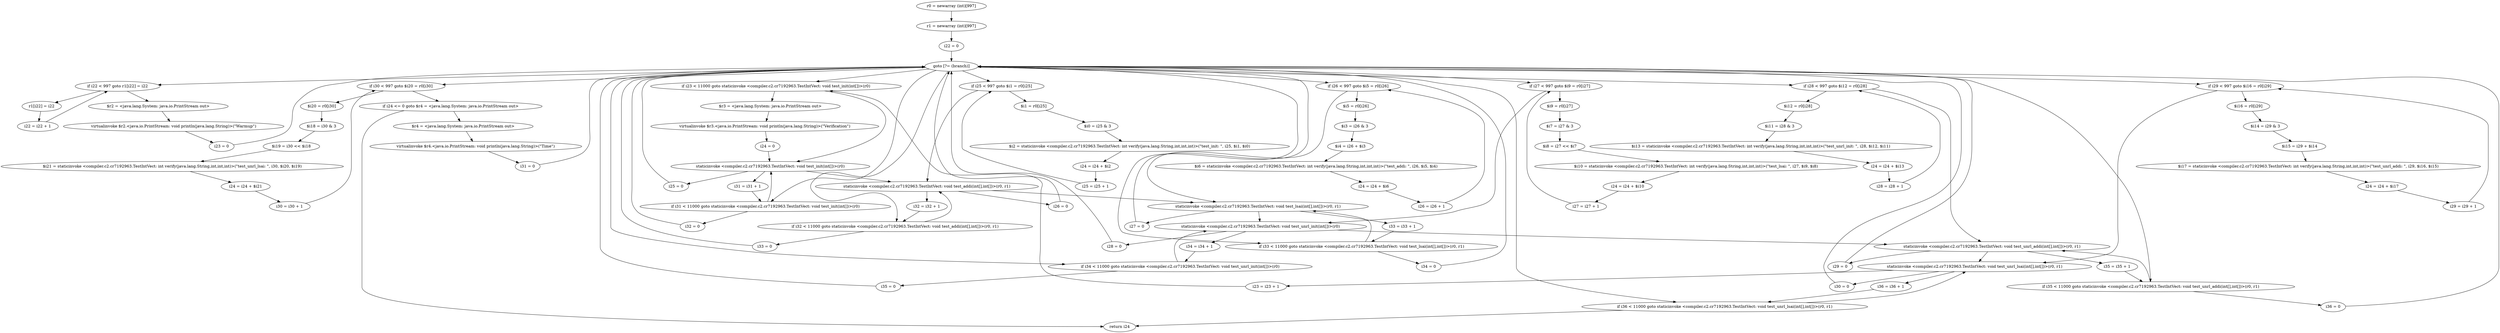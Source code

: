 digraph "unitGraph" {
    "r0 = newarray (int)[997]"
    "r1 = newarray (int)[997]"
    "i22 = 0"
    "goto [?= (branch)]"
    "r1[i22] = i22"
    "i22 = i22 + 1"
    "if i22 < 997 goto r1[i22] = i22"
    "$r2 = <java.lang.System: java.io.PrintStream out>"
    "virtualinvoke $r2.<java.io.PrintStream: void println(java.lang.String)>(\"Warmup\")"
    "i23 = 0"
    "staticinvoke <compiler.c2.cr7192963.TestIntVect: void test_init(int[])>(r0)"
    "staticinvoke <compiler.c2.cr7192963.TestIntVect: void test_addi(int[],int[])>(r0, r1)"
    "staticinvoke <compiler.c2.cr7192963.TestIntVect: void test_lsai(int[],int[])>(r0, r1)"
    "staticinvoke <compiler.c2.cr7192963.TestIntVect: void test_unrl_init(int[])>(r0)"
    "staticinvoke <compiler.c2.cr7192963.TestIntVect: void test_unrl_addi(int[],int[])>(r0, r1)"
    "staticinvoke <compiler.c2.cr7192963.TestIntVect: void test_unrl_lsai(int[],int[])>(r0, r1)"
    "i23 = i23 + 1"
    "if i23 < 11000 goto staticinvoke <compiler.c2.cr7192963.TestIntVect: void test_init(int[])>(r0)"
    "$r3 = <java.lang.System: java.io.PrintStream out>"
    "virtualinvoke $r3.<java.io.PrintStream: void println(java.lang.String)>(\"Verification\")"
    "i24 = 0"
    "i25 = 0"
    "$i1 = r0[i25]"
    "$i0 = i25 & 3"
    "$i2 = staticinvoke <compiler.c2.cr7192963.TestIntVect: int verify(java.lang.String,int,int,int)>(\"test_init: \", i25, $i1, $i0)"
    "i24 = i24 + $i2"
    "i25 = i25 + 1"
    "if i25 < 997 goto $i1 = r0[i25]"
    "i26 = 0"
    "$i5 = r0[i26]"
    "$i3 = i26 & 3"
    "$i4 = i26 + $i3"
    "$i6 = staticinvoke <compiler.c2.cr7192963.TestIntVect: int verify(java.lang.String,int,int,int)>(\"test_addi: \", i26, $i5, $i4)"
    "i24 = i24 + $i6"
    "i26 = i26 + 1"
    "if i26 < 997 goto $i5 = r0[i26]"
    "i27 = 0"
    "$i9 = r0[i27]"
    "$i7 = i27 & 3"
    "$i8 = i27 << $i7"
    "$i10 = staticinvoke <compiler.c2.cr7192963.TestIntVect: int verify(java.lang.String,int,int,int)>(\"test_lsai: \", i27, $i9, $i8)"
    "i24 = i24 + $i10"
    "i27 = i27 + 1"
    "if i27 < 997 goto $i9 = r0[i27]"
    "i28 = 0"
    "$i12 = r0[i28]"
    "$i11 = i28 & 3"
    "$i13 = staticinvoke <compiler.c2.cr7192963.TestIntVect: int verify(java.lang.String,int,int,int)>(\"test_unrl_init: \", i28, $i12, $i11)"
    "i24 = i24 + $i13"
    "i28 = i28 + 1"
    "if i28 < 997 goto $i12 = r0[i28]"
    "i29 = 0"
    "$i16 = r0[i29]"
    "$i14 = i29 & 3"
    "$i15 = i29 + $i14"
    "$i17 = staticinvoke <compiler.c2.cr7192963.TestIntVect: int verify(java.lang.String,int,int,int)>(\"test_unrl_addi: \", i29, $i16, $i15)"
    "i24 = i24 + $i17"
    "i29 = i29 + 1"
    "if i29 < 997 goto $i16 = r0[i29]"
    "i30 = 0"
    "$i20 = r0[i30]"
    "$i18 = i30 & 3"
    "$i19 = i30 << $i18"
    "$i21 = staticinvoke <compiler.c2.cr7192963.TestIntVect: int verify(java.lang.String,int,int,int)>(\"test_unrl_lsai: \", i30, $i20, $i19)"
    "i24 = i24 + $i21"
    "i30 = i30 + 1"
    "if i30 < 997 goto $i20 = r0[i30]"
    "if i24 <= 0 goto $r4 = <java.lang.System: java.io.PrintStream out>"
    "return i24"
    "$r4 = <java.lang.System: java.io.PrintStream out>"
    "virtualinvoke $r4.<java.io.PrintStream: void println(java.lang.String)>(\"Time\")"
    "i31 = 0"
    "i31 = i31 + 1"
    "if i31 < 11000 goto staticinvoke <compiler.c2.cr7192963.TestIntVect: void test_init(int[])>(r0)"
    "i32 = 0"
    "i32 = i32 + 1"
    "if i32 < 11000 goto staticinvoke <compiler.c2.cr7192963.TestIntVect: void test_addi(int[],int[])>(r0, r1)"
    "i33 = 0"
    "i33 = i33 + 1"
    "if i33 < 11000 goto staticinvoke <compiler.c2.cr7192963.TestIntVect: void test_lsai(int[],int[])>(r0, r1)"
    "i34 = 0"
    "i34 = i34 + 1"
    "if i34 < 11000 goto staticinvoke <compiler.c2.cr7192963.TestIntVect: void test_unrl_init(int[])>(r0)"
    "i35 = 0"
    "i35 = i35 + 1"
    "if i35 < 11000 goto staticinvoke <compiler.c2.cr7192963.TestIntVect: void test_unrl_addi(int[],int[])>(r0, r1)"
    "i36 = 0"
    "i36 = i36 + 1"
    "if i36 < 11000 goto staticinvoke <compiler.c2.cr7192963.TestIntVect: void test_unrl_lsai(int[],int[])>(r0, r1)"
    "r0 = newarray (int)[997]"->"r1 = newarray (int)[997]";
    "r1 = newarray (int)[997]"->"i22 = 0";
    "i22 = 0"->"goto [?= (branch)]";
    "goto [?= (branch)]"->"if i22 < 997 goto r1[i22] = i22";
    "r1[i22] = i22"->"i22 = i22 + 1";
    "i22 = i22 + 1"->"if i22 < 997 goto r1[i22] = i22";
    "if i22 < 997 goto r1[i22] = i22"->"$r2 = <java.lang.System: java.io.PrintStream out>";
    "if i22 < 997 goto r1[i22] = i22"->"r1[i22] = i22";
    "$r2 = <java.lang.System: java.io.PrintStream out>"->"virtualinvoke $r2.<java.io.PrintStream: void println(java.lang.String)>(\"Warmup\")";
    "virtualinvoke $r2.<java.io.PrintStream: void println(java.lang.String)>(\"Warmup\")"->"i23 = 0";
    "i23 = 0"->"goto [?= (branch)]";
    "goto [?= (branch)]"->"if i23 < 11000 goto staticinvoke <compiler.c2.cr7192963.TestIntVect: void test_init(int[])>(r0)";
    "staticinvoke <compiler.c2.cr7192963.TestIntVect: void test_init(int[])>(r0)"->"staticinvoke <compiler.c2.cr7192963.TestIntVect: void test_addi(int[],int[])>(r0, r1)";
    "staticinvoke <compiler.c2.cr7192963.TestIntVect: void test_addi(int[],int[])>(r0, r1)"->"staticinvoke <compiler.c2.cr7192963.TestIntVect: void test_lsai(int[],int[])>(r0, r1)";
    "staticinvoke <compiler.c2.cr7192963.TestIntVect: void test_lsai(int[],int[])>(r0, r1)"->"staticinvoke <compiler.c2.cr7192963.TestIntVect: void test_unrl_init(int[])>(r0)";
    "staticinvoke <compiler.c2.cr7192963.TestIntVect: void test_unrl_init(int[])>(r0)"->"staticinvoke <compiler.c2.cr7192963.TestIntVect: void test_unrl_addi(int[],int[])>(r0, r1)";
    "staticinvoke <compiler.c2.cr7192963.TestIntVect: void test_unrl_addi(int[],int[])>(r0, r1)"->"staticinvoke <compiler.c2.cr7192963.TestIntVect: void test_unrl_lsai(int[],int[])>(r0, r1)";
    "staticinvoke <compiler.c2.cr7192963.TestIntVect: void test_unrl_lsai(int[],int[])>(r0, r1)"->"i23 = i23 + 1";
    "i23 = i23 + 1"->"if i23 < 11000 goto staticinvoke <compiler.c2.cr7192963.TestIntVect: void test_init(int[])>(r0)";
    "if i23 < 11000 goto staticinvoke <compiler.c2.cr7192963.TestIntVect: void test_init(int[])>(r0)"->"$r3 = <java.lang.System: java.io.PrintStream out>";
    "if i23 < 11000 goto staticinvoke <compiler.c2.cr7192963.TestIntVect: void test_init(int[])>(r0)"->"staticinvoke <compiler.c2.cr7192963.TestIntVect: void test_init(int[])>(r0)";
    "$r3 = <java.lang.System: java.io.PrintStream out>"->"virtualinvoke $r3.<java.io.PrintStream: void println(java.lang.String)>(\"Verification\")";
    "virtualinvoke $r3.<java.io.PrintStream: void println(java.lang.String)>(\"Verification\")"->"i24 = 0";
    "i24 = 0"->"staticinvoke <compiler.c2.cr7192963.TestIntVect: void test_init(int[])>(r0)";
    "staticinvoke <compiler.c2.cr7192963.TestIntVect: void test_init(int[])>(r0)"->"i25 = 0";
    "i25 = 0"->"goto [?= (branch)]";
    "goto [?= (branch)]"->"if i25 < 997 goto $i1 = r0[i25]";
    "$i1 = r0[i25]"->"$i0 = i25 & 3";
    "$i0 = i25 & 3"->"$i2 = staticinvoke <compiler.c2.cr7192963.TestIntVect: int verify(java.lang.String,int,int,int)>(\"test_init: \", i25, $i1, $i0)";
    "$i2 = staticinvoke <compiler.c2.cr7192963.TestIntVect: int verify(java.lang.String,int,int,int)>(\"test_init: \", i25, $i1, $i0)"->"i24 = i24 + $i2";
    "i24 = i24 + $i2"->"i25 = i25 + 1";
    "i25 = i25 + 1"->"if i25 < 997 goto $i1 = r0[i25]";
    "if i25 < 997 goto $i1 = r0[i25]"->"staticinvoke <compiler.c2.cr7192963.TestIntVect: void test_addi(int[],int[])>(r0, r1)";
    "if i25 < 997 goto $i1 = r0[i25]"->"$i1 = r0[i25]";
    "staticinvoke <compiler.c2.cr7192963.TestIntVect: void test_addi(int[],int[])>(r0, r1)"->"i26 = 0";
    "i26 = 0"->"goto [?= (branch)]";
    "goto [?= (branch)]"->"if i26 < 997 goto $i5 = r0[i26]";
    "$i5 = r0[i26]"->"$i3 = i26 & 3";
    "$i3 = i26 & 3"->"$i4 = i26 + $i3";
    "$i4 = i26 + $i3"->"$i6 = staticinvoke <compiler.c2.cr7192963.TestIntVect: int verify(java.lang.String,int,int,int)>(\"test_addi: \", i26, $i5, $i4)";
    "$i6 = staticinvoke <compiler.c2.cr7192963.TestIntVect: int verify(java.lang.String,int,int,int)>(\"test_addi: \", i26, $i5, $i4)"->"i24 = i24 + $i6";
    "i24 = i24 + $i6"->"i26 = i26 + 1";
    "i26 = i26 + 1"->"if i26 < 997 goto $i5 = r0[i26]";
    "if i26 < 997 goto $i5 = r0[i26]"->"staticinvoke <compiler.c2.cr7192963.TestIntVect: void test_lsai(int[],int[])>(r0, r1)";
    "if i26 < 997 goto $i5 = r0[i26]"->"$i5 = r0[i26]";
    "staticinvoke <compiler.c2.cr7192963.TestIntVect: void test_lsai(int[],int[])>(r0, r1)"->"i27 = 0";
    "i27 = 0"->"goto [?= (branch)]";
    "goto [?= (branch)]"->"if i27 < 997 goto $i9 = r0[i27]";
    "$i9 = r0[i27]"->"$i7 = i27 & 3";
    "$i7 = i27 & 3"->"$i8 = i27 << $i7";
    "$i8 = i27 << $i7"->"$i10 = staticinvoke <compiler.c2.cr7192963.TestIntVect: int verify(java.lang.String,int,int,int)>(\"test_lsai: \", i27, $i9, $i8)";
    "$i10 = staticinvoke <compiler.c2.cr7192963.TestIntVect: int verify(java.lang.String,int,int,int)>(\"test_lsai: \", i27, $i9, $i8)"->"i24 = i24 + $i10";
    "i24 = i24 + $i10"->"i27 = i27 + 1";
    "i27 = i27 + 1"->"if i27 < 997 goto $i9 = r0[i27]";
    "if i27 < 997 goto $i9 = r0[i27]"->"staticinvoke <compiler.c2.cr7192963.TestIntVect: void test_unrl_init(int[])>(r0)";
    "if i27 < 997 goto $i9 = r0[i27]"->"$i9 = r0[i27]";
    "staticinvoke <compiler.c2.cr7192963.TestIntVect: void test_unrl_init(int[])>(r0)"->"i28 = 0";
    "i28 = 0"->"goto [?= (branch)]";
    "goto [?= (branch)]"->"if i28 < 997 goto $i12 = r0[i28]";
    "$i12 = r0[i28]"->"$i11 = i28 & 3";
    "$i11 = i28 & 3"->"$i13 = staticinvoke <compiler.c2.cr7192963.TestIntVect: int verify(java.lang.String,int,int,int)>(\"test_unrl_init: \", i28, $i12, $i11)";
    "$i13 = staticinvoke <compiler.c2.cr7192963.TestIntVect: int verify(java.lang.String,int,int,int)>(\"test_unrl_init: \", i28, $i12, $i11)"->"i24 = i24 + $i13";
    "i24 = i24 + $i13"->"i28 = i28 + 1";
    "i28 = i28 + 1"->"if i28 < 997 goto $i12 = r0[i28]";
    "if i28 < 997 goto $i12 = r0[i28]"->"staticinvoke <compiler.c2.cr7192963.TestIntVect: void test_unrl_addi(int[],int[])>(r0, r1)";
    "if i28 < 997 goto $i12 = r0[i28]"->"$i12 = r0[i28]";
    "staticinvoke <compiler.c2.cr7192963.TestIntVect: void test_unrl_addi(int[],int[])>(r0, r1)"->"i29 = 0";
    "i29 = 0"->"goto [?= (branch)]";
    "goto [?= (branch)]"->"if i29 < 997 goto $i16 = r0[i29]";
    "$i16 = r0[i29]"->"$i14 = i29 & 3";
    "$i14 = i29 & 3"->"$i15 = i29 + $i14";
    "$i15 = i29 + $i14"->"$i17 = staticinvoke <compiler.c2.cr7192963.TestIntVect: int verify(java.lang.String,int,int,int)>(\"test_unrl_addi: \", i29, $i16, $i15)";
    "$i17 = staticinvoke <compiler.c2.cr7192963.TestIntVect: int verify(java.lang.String,int,int,int)>(\"test_unrl_addi: \", i29, $i16, $i15)"->"i24 = i24 + $i17";
    "i24 = i24 + $i17"->"i29 = i29 + 1";
    "i29 = i29 + 1"->"if i29 < 997 goto $i16 = r0[i29]";
    "if i29 < 997 goto $i16 = r0[i29]"->"staticinvoke <compiler.c2.cr7192963.TestIntVect: void test_unrl_lsai(int[],int[])>(r0, r1)";
    "if i29 < 997 goto $i16 = r0[i29]"->"$i16 = r0[i29]";
    "staticinvoke <compiler.c2.cr7192963.TestIntVect: void test_unrl_lsai(int[],int[])>(r0, r1)"->"i30 = 0";
    "i30 = 0"->"goto [?= (branch)]";
    "goto [?= (branch)]"->"if i30 < 997 goto $i20 = r0[i30]";
    "$i20 = r0[i30]"->"$i18 = i30 & 3";
    "$i18 = i30 & 3"->"$i19 = i30 << $i18";
    "$i19 = i30 << $i18"->"$i21 = staticinvoke <compiler.c2.cr7192963.TestIntVect: int verify(java.lang.String,int,int,int)>(\"test_unrl_lsai: \", i30, $i20, $i19)";
    "$i21 = staticinvoke <compiler.c2.cr7192963.TestIntVect: int verify(java.lang.String,int,int,int)>(\"test_unrl_lsai: \", i30, $i20, $i19)"->"i24 = i24 + $i21";
    "i24 = i24 + $i21"->"i30 = i30 + 1";
    "i30 = i30 + 1"->"if i30 < 997 goto $i20 = r0[i30]";
    "if i30 < 997 goto $i20 = r0[i30]"->"if i24 <= 0 goto $r4 = <java.lang.System: java.io.PrintStream out>";
    "if i30 < 997 goto $i20 = r0[i30]"->"$i20 = r0[i30]";
    "if i24 <= 0 goto $r4 = <java.lang.System: java.io.PrintStream out>"->"return i24";
    "if i24 <= 0 goto $r4 = <java.lang.System: java.io.PrintStream out>"->"$r4 = <java.lang.System: java.io.PrintStream out>";
    "$r4 = <java.lang.System: java.io.PrintStream out>"->"virtualinvoke $r4.<java.io.PrintStream: void println(java.lang.String)>(\"Time\")";
    "virtualinvoke $r4.<java.io.PrintStream: void println(java.lang.String)>(\"Time\")"->"i31 = 0";
    "i31 = 0"->"goto [?= (branch)]";
    "goto [?= (branch)]"->"if i31 < 11000 goto staticinvoke <compiler.c2.cr7192963.TestIntVect: void test_init(int[])>(r0)";
    "staticinvoke <compiler.c2.cr7192963.TestIntVect: void test_init(int[])>(r0)"->"i31 = i31 + 1";
    "i31 = i31 + 1"->"if i31 < 11000 goto staticinvoke <compiler.c2.cr7192963.TestIntVect: void test_init(int[])>(r0)";
    "if i31 < 11000 goto staticinvoke <compiler.c2.cr7192963.TestIntVect: void test_init(int[])>(r0)"->"i32 = 0";
    "if i31 < 11000 goto staticinvoke <compiler.c2.cr7192963.TestIntVect: void test_init(int[])>(r0)"->"staticinvoke <compiler.c2.cr7192963.TestIntVect: void test_init(int[])>(r0)";
    "i32 = 0"->"goto [?= (branch)]";
    "goto [?= (branch)]"->"if i32 < 11000 goto staticinvoke <compiler.c2.cr7192963.TestIntVect: void test_addi(int[],int[])>(r0, r1)";
    "staticinvoke <compiler.c2.cr7192963.TestIntVect: void test_addi(int[],int[])>(r0, r1)"->"i32 = i32 + 1";
    "i32 = i32 + 1"->"if i32 < 11000 goto staticinvoke <compiler.c2.cr7192963.TestIntVect: void test_addi(int[],int[])>(r0, r1)";
    "if i32 < 11000 goto staticinvoke <compiler.c2.cr7192963.TestIntVect: void test_addi(int[],int[])>(r0, r1)"->"i33 = 0";
    "if i32 < 11000 goto staticinvoke <compiler.c2.cr7192963.TestIntVect: void test_addi(int[],int[])>(r0, r1)"->"staticinvoke <compiler.c2.cr7192963.TestIntVect: void test_addi(int[],int[])>(r0, r1)";
    "i33 = 0"->"goto [?= (branch)]";
    "goto [?= (branch)]"->"if i33 < 11000 goto staticinvoke <compiler.c2.cr7192963.TestIntVect: void test_lsai(int[],int[])>(r0, r1)";
    "staticinvoke <compiler.c2.cr7192963.TestIntVect: void test_lsai(int[],int[])>(r0, r1)"->"i33 = i33 + 1";
    "i33 = i33 + 1"->"if i33 < 11000 goto staticinvoke <compiler.c2.cr7192963.TestIntVect: void test_lsai(int[],int[])>(r0, r1)";
    "if i33 < 11000 goto staticinvoke <compiler.c2.cr7192963.TestIntVect: void test_lsai(int[],int[])>(r0, r1)"->"i34 = 0";
    "if i33 < 11000 goto staticinvoke <compiler.c2.cr7192963.TestIntVect: void test_lsai(int[],int[])>(r0, r1)"->"staticinvoke <compiler.c2.cr7192963.TestIntVect: void test_lsai(int[],int[])>(r0, r1)";
    "i34 = 0"->"goto [?= (branch)]";
    "goto [?= (branch)]"->"if i34 < 11000 goto staticinvoke <compiler.c2.cr7192963.TestIntVect: void test_unrl_init(int[])>(r0)";
    "staticinvoke <compiler.c2.cr7192963.TestIntVect: void test_unrl_init(int[])>(r0)"->"i34 = i34 + 1";
    "i34 = i34 + 1"->"if i34 < 11000 goto staticinvoke <compiler.c2.cr7192963.TestIntVect: void test_unrl_init(int[])>(r0)";
    "if i34 < 11000 goto staticinvoke <compiler.c2.cr7192963.TestIntVect: void test_unrl_init(int[])>(r0)"->"i35 = 0";
    "if i34 < 11000 goto staticinvoke <compiler.c2.cr7192963.TestIntVect: void test_unrl_init(int[])>(r0)"->"staticinvoke <compiler.c2.cr7192963.TestIntVect: void test_unrl_init(int[])>(r0)";
    "i35 = 0"->"goto [?= (branch)]";
    "goto [?= (branch)]"->"if i35 < 11000 goto staticinvoke <compiler.c2.cr7192963.TestIntVect: void test_unrl_addi(int[],int[])>(r0, r1)";
    "staticinvoke <compiler.c2.cr7192963.TestIntVect: void test_unrl_addi(int[],int[])>(r0, r1)"->"i35 = i35 + 1";
    "i35 = i35 + 1"->"if i35 < 11000 goto staticinvoke <compiler.c2.cr7192963.TestIntVect: void test_unrl_addi(int[],int[])>(r0, r1)";
    "if i35 < 11000 goto staticinvoke <compiler.c2.cr7192963.TestIntVect: void test_unrl_addi(int[],int[])>(r0, r1)"->"i36 = 0";
    "if i35 < 11000 goto staticinvoke <compiler.c2.cr7192963.TestIntVect: void test_unrl_addi(int[],int[])>(r0, r1)"->"staticinvoke <compiler.c2.cr7192963.TestIntVect: void test_unrl_addi(int[],int[])>(r0, r1)";
    "i36 = 0"->"goto [?= (branch)]";
    "goto [?= (branch)]"->"if i36 < 11000 goto staticinvoke <compiler.c2.cr7192963.TestIntVect: void test_unrl_lsai(int[],int[])>(r0, r1)";
    "staticinvoke <compiler.c2.cr7192963.TestIntVect: void test_unrl_lsai(int[],int[])>(r0, r1)"->"i36 = i36 + 1";
    "i36 = i36 + 1"->"if i36 < 11000 goto staticinvoke <compiler.c2.cr7192963.TestIntVect: void test_unrl_lsai(int[],int[])>(r0, r1)";
    "if i36 < 11000 goto staticinvoke <compiler.c2.cr7192963.TestIntVect: void test_unrl_lsai(int[],int[])>(r0, r1)"->"return i24";
    "if i36 < 11000 goto staticinvoke <compiler.c2.cr7192963.TestIntVect: void test_unrl_lsai(int[],int[])>(r0, r1)"->"staticinvoke <compiler.c2.cr7192963.TestIntVect: void test_unrl_lsai(int[],int[])>(r0, r1)";
}
